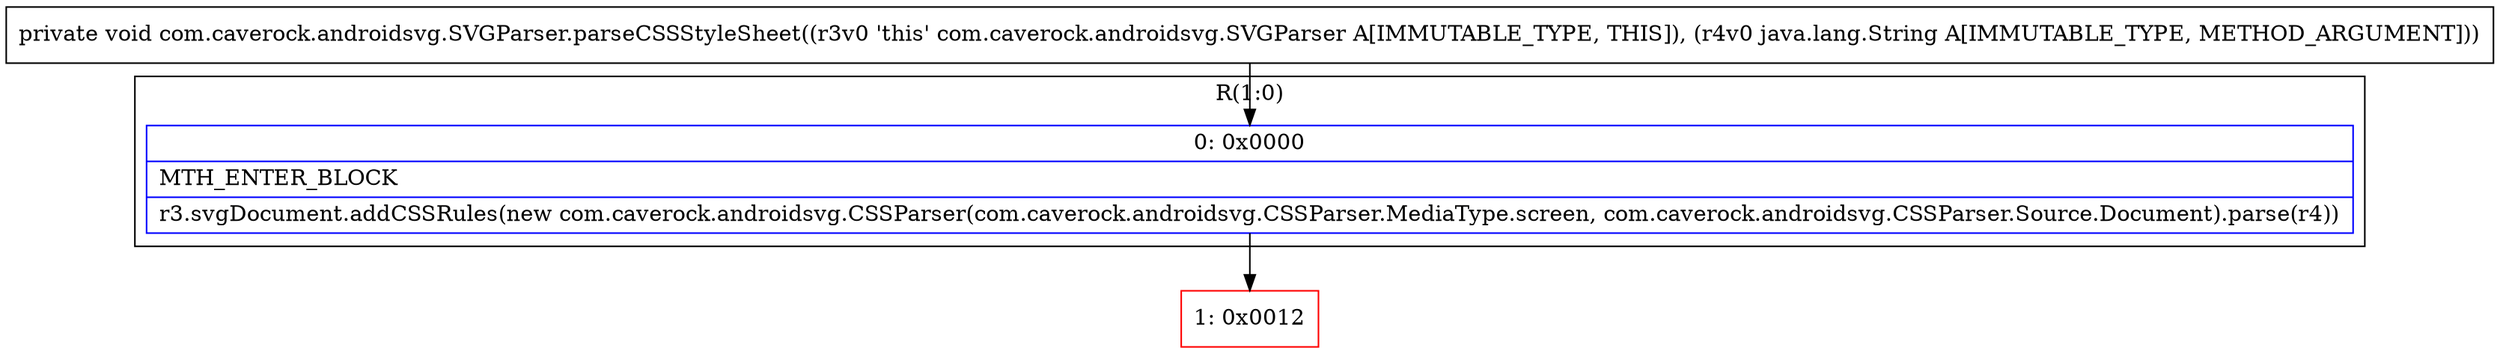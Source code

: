 digraph "CFG forcom.caverock.androidsvg.SVGParser.parseCSSStyleSheet(Ljava\/lang\/String;)V" {
subgraph cluster_Region_565934455 {
label = "R(1:0)";
node [shape=record,color=blue];
Node_0 [shape=record,label="{0\:\ 0x0000|MTH_ENTER_BLOCK\l|r3.svgDocument.addCSSRules(new com.caverock.androidsvg.CSSParser(com.caverock.androidsvg.CSSParser.MediaType.screen, com.caverock.androidsvg.CSSParser.Source.Document).parse(r4))\l}"];
}
Node_1 [shape=record,color=red,label="{1\:\ 0x0012}"];
MethodNode[shape=record,label="{private void com.caverock.androidsvg.SVGParser.parseCSSStyleSheet((r3v0 'this' com.caverock.androidsvg.SVGParser A[IMMUTABLE_TYPE, THIS]), (r4v0 java.lang.String A[IMMUTABLE_TYPE, METHOD_ARGUMENT])) }"];
MethodNode -> Node_0;
Node_0 -> Node_1;
}

